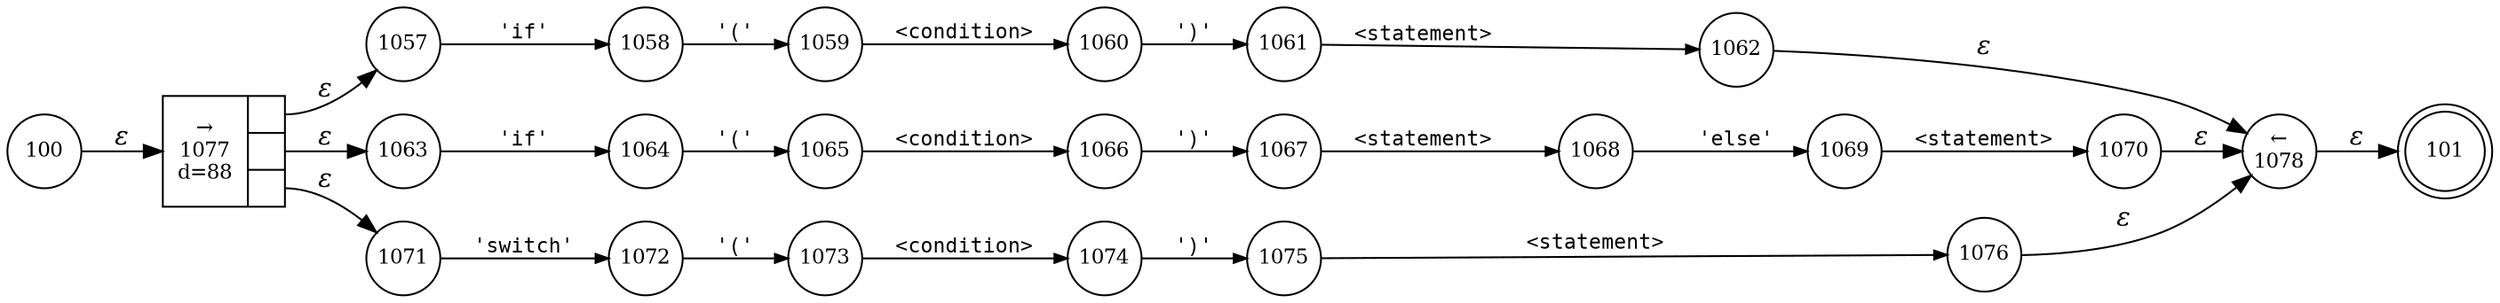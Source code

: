 digraph ATN {
rankdir=LR;
s101[fontsize=11, label="101", shape=doublecircle, fixedsize=true, width=.6];
s1057[fontsize=11,label="1057", shape=circle, fixedsize=true, width=.55, peripheries=1];
s1058[fontsize=11,label="1058", shape=circle, fixedsize=true, width=.55, peripheries=1];
s1059[fontsize=11,label="1059", shape=circle, fixedsize=true, width=.55, peripheries=1];
s100[fontsize=11,label="100", shape=circle, fixedsize=true, width=.55, peripheries=1];
s1060[fontsize=11,label="1060", shape=circle, fixedsize=true, width=.55, peripheries=1];
s1061[fontsize=11,label="1061", shape=circle, fixedsize=true, width=.55, peripheries=1];
s1062[fontsize=11,label="1062", shape=circle, fixedsize=true, width=.55, peripheries=1];
s1063[fontsize=11,label="1063", shape=circle, fixedsize=true, width=.55, peripheries=1];
s1064[fontsize=11,label="1064", shape=circle, fixedsize=true, width=.55, peripheries=1];
s1065[fontsize=11,label="1065", shape=circle, fixedsize=true, width=.55, peripheries=1];
s1066[fontsize=11,label="1066", shape=circle, fixedsize=true, width=.55, peripheries=1];
s1067[fontsize=11,label="1067", shape=circle, fixedsize=true, width=.55, peripheries=1];
s1068[fontsize=11,label="1068", shape=circle, fixedsize=true, width=.55, peripheries=1];
s1069[fontsize=11,label="1069", shape=circle, fixedsize=true, width=.55, peripheries=1];
s1070[fontsize=11,label="1070", shape=circle, fixedsize=true, width=.55, peripheries=1];
s1071[fontsize=11,label="1071", shape=circle, fixedsize=true, width=.55, peripheries=1];
s1072[fontsize=11,label="1072", shape=circle, fixedsize=true, width=.55, peripheries=1];
s1073[fontsize=11,label="1073", shape=circle, fixedsize=true, width=.55, peripheries=1];
s1074[fontsize=11,label="1074", shape=circle, fixedsize=true, width=.55, peripheries=1];
s1075[fontsize=11,label="1075", shape=circle, fixedsize=true, width=.55, peripheries=1];
s1076[fontsize=11,label="1076", shape=circle, fixedsize=true, width=.55, peripheries=1];
s1077[fontsize=11,label="{&rarr;\n1077\nd=88|{<p0>|<p1>|<p2>}}", shape=record, fixedsize=false, peripheries=1];
s1078[fontsize=11,label="&larr;\n1078", shape=circle, fixedsize=true, width=.55, peripheries=1];
s100 -> s1077 [fontname="Times-Italic", label="&epsilon;"];
s1077:p0 -> s1057 [fontname="Times-Italic", label="&epsilon;"];
s1077:p1 -> s1063 [fontname="Times-Italic", label="&epsilon;"];
s1077:p2 -> s1071 [fontname="Times-Italic", label="&epsilon;"];
s1057 -> s1058 [fontsize=11, fontname="Courier", arrowsize=.7, label = "'if'", arrowhead = normal];
s1063 -> s1064 [fontsize=11, fontname="Courier", arrowsize=.7, label = "'if'", arrowhead = normal];
s1071 -> s1072 [fontsize=11, fontname="Courier", arrowsize=.7, label = "'switch'", arrowhead = normal];
s1058 -> s1059 [fontsize=11, fontname="Courier", arrowsize=.7, label = "'('", arrowhead = normal];
s1064 -> s1065 [fontsize=11, fontname="Courier", arrowsize=.7, label = "'('", arrowhead = normal];
s1072 -> s1073 [fontsize=11, fontname="Courier", arrowsize=.7, label = "'('", arrowhead = normal];
s1059 -> s1060 [fontsize=11, fontname="Courier", arrowsize=.7, label = "<condition>", arrowhead = normal];
s1065 -> s1066 [fontsize=11, fontname="Courier", arrowsize=.7, label = "<condition>", arrowhead = normal];
s1073 -> s1074 [fontsize=11, fontname="Courier", arrowsize=.7, label = "<condition>", arrowhead = normal];
s1060 -> s1061 [fontsize=11, fontname="Courier", arrowsize=.7, label = "')'", arrowhead = normal];
s1066 -> s1067 [fontsize=11, fontname="Courier", arrowsize=.7, label = "')'", arrowhead = normal];
s1074 -> s1075 [fontsize=11, fontname="Courier", arrowsize=.7, label = "')'", arrowhead = normal];
s1061 -> s1062 [fontsize=11, fontname="Courier", arrowsize=.7, label = "<statement>", arrowhead = normal];
s1067 -> s1068 [fontsize=11, fontname="Courier", arrowsize=.7, label = "<statement>", arrowhead = normal];
s1075 -> s1076 [fontsize=11, fontname="Courier", arrowsize=.7, label = "<statement>", arrowhead = normal];
s1062 -> s1078 [fontname="Times-Italic", label="&epsilon;"];
s1068 -> s1069 [fontsize=11, fontname="Courier", arrowsize=.7, label = "'else'", arrowhead = normal];
s1076 -> s1078 [fontname="Times-Italic", label="&epsilon;"];
s1078 -> s101 [fontname="Times-Italic", label="&epsilon;"];
s1069 -> s1070 [fontsize=11, fontname="Courier", arrowsize=.7, label = "<statement>", arrowhead = normal];
s1070 -> s1078 [fontname="Times-Italic", label="&epsilon;"];
}
